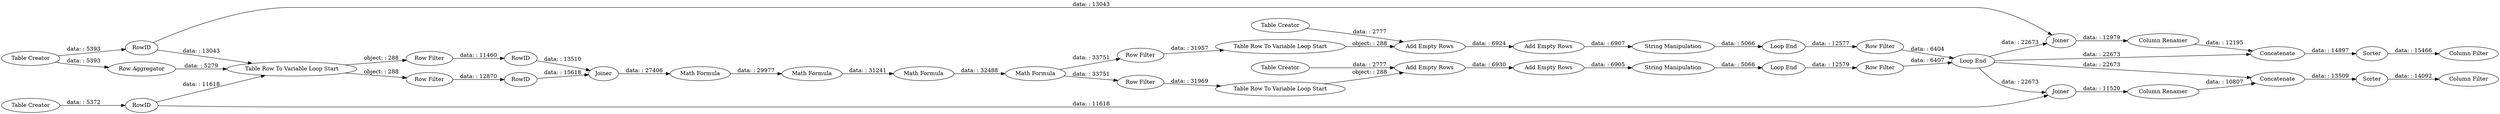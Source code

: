 digraph {
	"2487386021854863363_1" [label="Table Creator"]
	"2487386021854863363_40" [label=Joiner]
	"2487386021854863363_39" [label=Joiner]
	"-6804369089636967925_10" [label=Joiner]
	"-6804369089636967925_18" [label="Add Empty Rows"]
	"-6804369089636967925_24" [label="Loop End"]
	"2487386021854863363_2" [label="Table Creator"]
	"2487386021854863363_43" [label="Column Filter"]
	"-6804369089636967925_9" [label="Row Filter"]
	"-6804369089636967925_25" [label="Row Filter"]
	"-6804369089636967925_38" [label="Row Filter"]
	"2487386021854863363_41" [label=Concatenate]
	"-6804369089636967925_39" [label="Row Filter"]
	"2487386021854863363_42" [label=Concatenate]
	"-6804369089636967925_27" [label="Row Filter"]
	"-6804369089636967925_5" [label="Loop End"]
	"-6804369089636967925_20" [label="Table Creator"]
	"-6804369089636967925_31" [label="String Manipulation"]
	"-6804369089636967925_11" [label=RowID]
	"2487386021854863363_45" [label=Sorter]
	"-6804369089636967925_19" [label="Table Row To Variable Loop Start"]
	"2487386021854863363_44" [label="Column Filter"]
	"2487386021854863363_47" [label="Column Renamer"]
	"2487386021854863363_15" [label=RowID]
	"2487386021854863363_4" [label="Row Aggregator"]
	"-6804369089636967925_28" [label="Table Row To Variable Loop Start"]
	"2487386021854863363_46" [label="Column Renamer"]
	"-3046850057192984956_32" [label="Math Formula"]
	"-6804369089636967925_21" [label="Loop End"]
	"-6804369089636967925_37" [label="Add Empty Rows"]
	"-3046850057192984956_33" [label="Math Formula"]
	"-6804369089636967925_13" [label=RowID]
	"-6804369089636967925_22" [label="Add Empty Rows"]
	"-3046850057192984956_16" [label="Math Formula"]
	"-3046850057192984956_17" [label="Math Formula"]
	"2487386021854863363_48" [label=Sorter]
	"-6804369089636967925_29" [label="String Manipulation"]
	"-6804369089636967925_6" [label="Table Row To Variable Loop Start"]
	"-6804369089636967925_8" [label="Row Filter"]
	"-6804369089636967925_35" [label="Add Empty Rows"]
	"2487386021854863363_14" [label=RowID]
	"-6804369089636967925_23" [label="Table Creator"]
	"-6804369089636967925_35" -> "-6804369089636967925_29" [label="data: : 6907"]
	"-6804369089636967925_5" -> "2487386021854863363_41" [label="data: : 22673"]
	"-6804369089636967925_28" -> "-6804369089636967925_22" [label="object: : 288"]
	"-6804369089636967925_18" -> "-6804369089636967925_35" [label="data: : 6924"]
	"2487386021854863363_14" -> "-6804369089636967925_6" [label="data: : 11618"]
	"2487386021854863363_41" -> "2487386021854863363_45" [label="data: : 14897"]
	"2487386021854863363_14" -> "2487386021854863363_40" [label="data: : 11618"]
	"-6804369089636967925_39" -> "-6804369089636967925_5" [label="data: : 6407"]
	"2487386021854863363_4" -> "-6804369089636967925_6" [label="data: : 5279"]
	"-3046850057192984956_33" -> "-6804369089636967925_25" [label="data: : 33751"]
	"-6804369089636967925_24" -> "-6804369089636967925_39" [label="data: : 12579"]
	"-6804369089636967925_21" -> "-6804369089636967925_38" [label="data: : 12577"]
	"-6804369089636967925_11" -> "-6804369089636967925_10" [label="data: : 13510"]
	"2487386021854863363_15" -> "-6804369089636967925_6" [label="data: : 13043"]
	"2487386021854863363_40" -> "2487386021854863363_47" [label="data: : 11520"]
	"-6804369089636967925_20" -> "-6804369089636967925_18" [label="data: : 2777"]
	"2487386021854863363_15" -> "2487386021854863363_39" [label="data: : 13043"]
	"-3046850057192984956_17" -> "-3046850057192984956_32" [label="data: : 31241"]
	"2487386021854863363_1" -> "2487386021854863363_4" [label="data: : 5393"]
	"2487386021854863363_46" -> "2487386021854863363_41" [label="data: : 12195"]
	"-6804369089636967925_6" -> "-6804369089636967925_8" [label="object: : 288"]
	"-6804369089636967925_6" -> "-6804369089636967925_9" [label="object: : 288"]
	"-6804369089636967925_5" -> "2487386021854863363_39" [label="data: : 22673"]
	"2487386021854863363_45" -> "2487386021854863363_43" [label="data: : 15466"]
	"-6804369089636967925_5" -> "2487386021854863363_42" [label="data: : 22673"]
	"-6804369089636967925_10" -> "-3046850057192984956_16" [label="data: : 27406"]
	"-6804369089636967925_27" -> "-6804369089636967925_28" [label="data: : 31969"]
	"-3046850057192984956_32" -> "-3046850057192984956_33" [label="data: : 32488"]
	"-6804369089636967925_37" -> "-6804369089636967925_31" [label="data: : 6905"]
	"-6804369089636967925_29" -> "-6804369089636967925_21" [label="data: : 5066"]
	"2487386021854863363_2" -> "2487386021854863363_14" [label="data: : 5372"]
	"-6804369089636967925_5" -> "2487386021854863363_40" [label="data: : 22673"]
	"2487386021854863363_1" -> "2487386021854863363_15" [label="data: : 5393"]
	"-6804369089636967925_8" -> "-6804369089636967925_13" [label="data: : 12870"]
	"2487386021854863363_42" -> "2487386021854863363_48" [label="data: : 13509"]
	"2487386021854863363_48" -> "2487386021854863363_44" [label="data: : 14092"]
	"-3046850057192984956_16" -> "-3046850057192984956_17" [label="data: : 29977"]
	"2487386021854863363_47" -> "2487386021854863363_42" [label="data: : 10807"]
	"-3046850057192984956_33" -> "-6804369089636967925_27" [label="data: : 33751"]
	"-6804369089636967925_38" -> "-6804369089636967925_5" [label="data: : 6404"]
	"-6804369089636967925_13" -> "-6804369089636967925_10" [label="data: : 15618"]
	"-6804369089636967925_31" -> "-6804369089636967925_24" [label="data: : 5066"]
	"-6804369089636967925_19" -> "-6804369089636967925_18" [label="object: : 288"]
	"-6804369089636967925_22" -> "-6804369089636967925_37" [label="data: : 6930"]
	"-6804369089636967925_9" -> "-6804369089636967925_11" [label="data: : 11460"]
	"2487386021854863363_39" -> "2487386021854863363_46" [label="data: : 12979"]
	"-6804369089636967925_23" -> "-6804369089636967925_22" [label="data: : 2777"]
	"-6804369089636967925_25" -> "-6804369089636967925_19" [label="data: : 31957"]
	rankdir=LR
}
